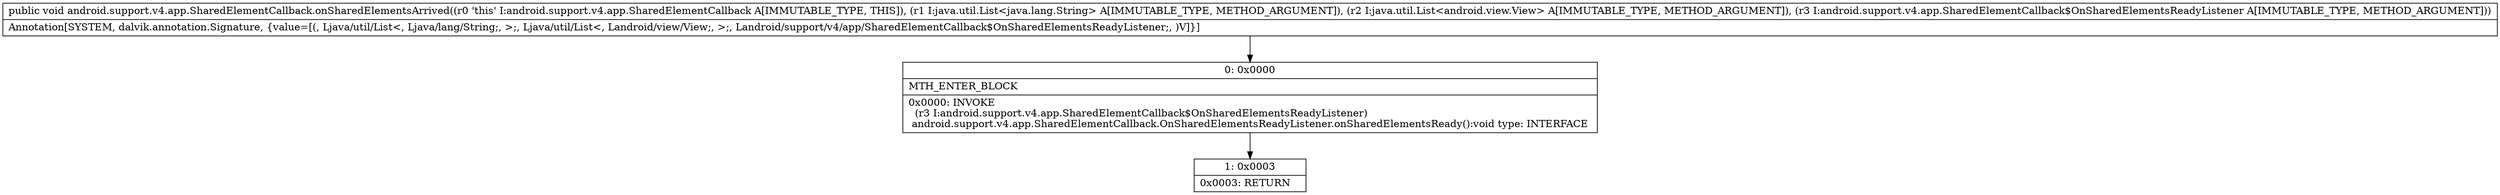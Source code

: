 digraph "CFG forandroid.support.v4.app.SharedElementCallback.onSharedElementsArrived(Ljava\/util\/List;Ljava\/util\/List;Landroid\/support\/v4\/app\/SharedElementCallback$OnSharedElementsReadyListener;)V" {
Node_0 [shape=record,label="{0\:\ 0x0000|MTH_ENTER_BLOCK\l|0x0000: INVOKE  \l  (r3 I:android.support.v4.app.SharedElementCallback$OnSharedElementsReadyListener)\l android.support.v4.app.SharedElementCallback.OnSharedElementsReadyListener.onSharedElementsReady():void type: INTERFACE \l}"];
Node_1 [shape=record,label="{1\:\ 0x0003|0x0003: RETURN   \l}"];
MethodNode[shape=record,label="{public void android.support.v4.app.SharedElementCallback.onSharedElementsArrived((r0 'this' I:android.support.v4.app.SharedElementCallback A[IMMUTABLE_TYPE, THIS]), (r1 I:java.util.List\<java.lang.String\> A[IMMUTABLE_TYPE, METHOD_ARGUMENT]), (r2 I:java.util.List\<android.view.View\> A[IMMUTABLE_TYPE, METHOD_ARGUMENT]), (r3 I:android.support.v4.app.SharedElementCallback$OnSharedElementsReadyListener A[IMMUTABLE_TYPE, METHOD_ARGUMENT]))  | Annotation[SYSTEM, dalvik.annotation.Signature, \{value=[(, Ljava\/util\/List\<, Ljava\/lang\/String;, \>;, Ljava\/util\/List\<, Landroid\/view\/View;, \>;, Landroid\/support\/v4\/app\/SharedElementCallback$OnSharedElementsReadyListener;, )V]\}]\l}"];
MethodNode -> Node_0;
Node_0 -> Node_1;
}

